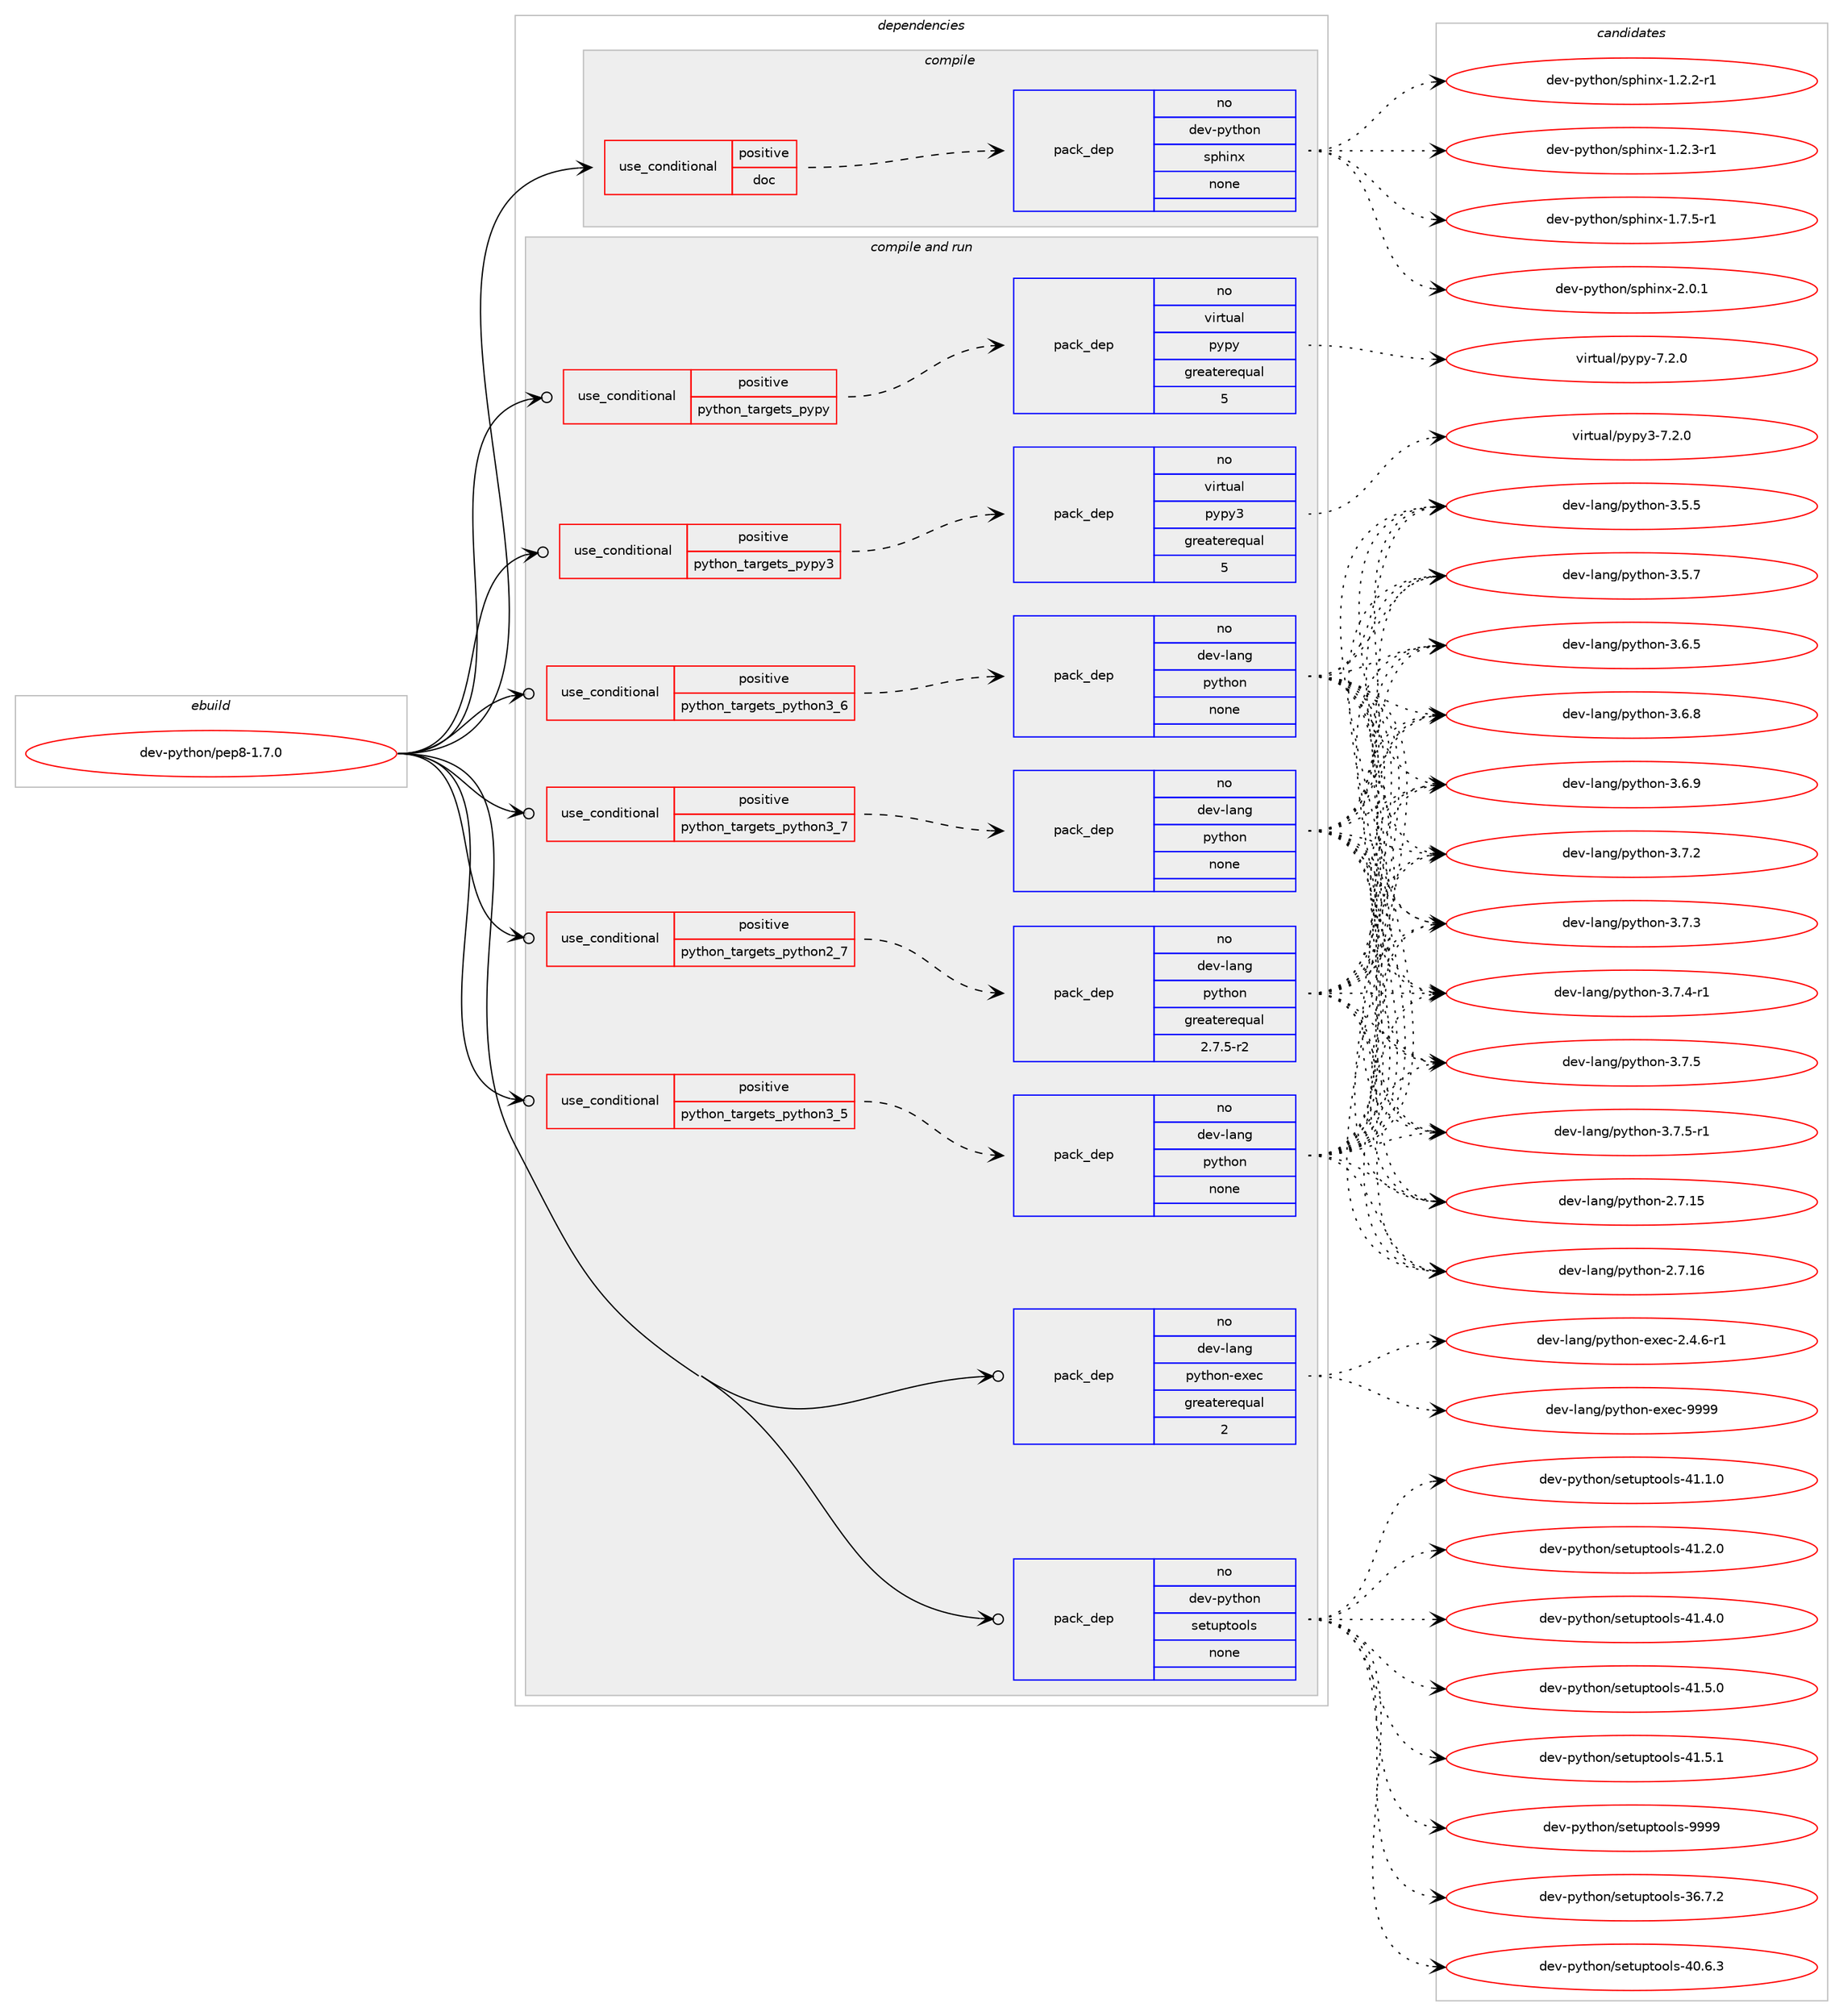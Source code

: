 digraph prolog {

# *************
# Graph options
# *************

newrank=true;
concentrate=true;
compound=true;
graph [rankdir=LR,fontname=Helvetica,fontsize=10,ranksep=1.5];#, ranksep=2.5, nodesep=0.2];
edge  [arrowhead=vee];
node  [fontname=Helvetica,fontsize=10];

# **********
# The ebuild
# **********

subgraph cluster_leftcol {
color=gray;
rank=same;
label=<<i>ebuild</i>>;
id [label="dev-python/pep8-1.7.0", color=red, width=4, href="../dev-python/pep8-1.7.0.svg"];
}

# ****************
# The dependencies
# ****************

subgraph cluster_midcol {
color=gray;
label=<<i>dependencies</i>>;
subgraph cluster_compile {
fillcolor="#eeeeee";
style=filled;
label=<<i>compile</i>>;
subgraph cond144371 {
dependency621615 [label=<<TABLE BORDER="0" CELLBORDER="1" CELLSPACING="0" CELLPADDING="4"><TR><TD ROWSPAN="3" CELLPADDING="10">use_conditional</TD></TR><TR><TD>positive</TD></TR><TR><TD>doc</TD></TR></TABLE>>, shape=none, color=red];
subgraph pack465404 {
dependency621616 [label=<<TABLE BORDER="0" CELLBORDER="1" CELLSPACING="0" CELLPADDING="4" WIDTH="220"><TR><TD ROWSPAN="6" CELLPADDING="30">pack_dep</TD></TR><TR><TD WIDTH="110">no</TD></TR><TR><TD>dev-python</TD></TR><TR><TD>sphinx</TD></TR><TR><TD>none</TD></TR><TR><TD></TD></TR></TABLE>>, shape=none, color=blue];
}
dependency621615:e -> dependency621616:w [weight=20,style="dashed",arrowhead="vee"];
}
id:e -> dependency621615:w [weight=20,style="solid",arrowhead="vee"];
}
subgraph cluster_compileandrun {
fillcolor="#eeeeee";
style=filled;
label=<<i>compile and run</i>>;
subgraph cond144372 {
dependency621617 [label=<<TABLE BORDER="0" CELLBORDER="1" CELLSPACING="0" CELLPADDING="4"><TR><TD ROWSPAN="3" CELLPADDING="10">use_conditional</TD></TR><TR><TD>positive</TD></TR><TR><TD>python_targets_pypy</TD></TR></TABLE>>, shape=none, color=red];
subgraph pack465405 {
dependency621618 [label=<<TABLE BORDER="0" CELLBORDER="1" CELLSPACING="0" CELLPADDING="4" WIDTH="220"><TR><TD ROWSPAN="6" CELLPADDING="30">pack_dep</TD></TR><TR><TD WIDTH="110">no</TD></TR><TR><TD>virtual</TD></TR><TR><TD>pypy</TD></TR><TR><TD>greaterequal</TD></TR><TR><TD>5</TD></TR></TABLE>>, shape=none, color=blue];
}
dependency621617:e -> dependency621618:w [weight=20,style="dashed",arrowhead="vee"];
}
id:e -> dependency621617:w [weight=20,style="solid",arrowhead="odotvee"];
subgraph cond144373 {
dependency621619 [label=<<TABLE BORDER="0" CELLBORDER="1" CELLSPACING="0" CELLPADDING="4"><TR><TD ROWSPAN="3" CELLPADDING="10">use_conditional</TD></TR><TR><TD>positive</TD></TR><TR><TD>python_targets_pypy3</TD></TR></TABLE>>, shape=none, color=red];
subgraph pack465406 {
dependency621620 [label=<<TABLE BORDER="0" CELLBORDER="1" CELLSPACING="0" CELLPADDING="4" WIDTH="220"><TR><TD ROWSPAN="6" CELLPADDING="30">pack_dep</TD></TR><TR><TD WIDTH="110">no</TD></TR><TR><TD>virtual</TD></TR><TR><TD>pypy3</TD></TR><TR><TD>greaterequal</TD></TR><TR><TD>5</TD></TR></TABLE>>, shape=none, color=blue];
}
dependency621619:e -> dependency621620:w [weight=20,style="dashed",arrowhead="vee"];
}
id:e -> dependency621619:w [weight=20,style="solid",arrowhead="odotvee"];
subgraph cond144374 {
dependency621621 [label=<<TABLE BORDER="0" CELLBORDER="1" CELLSPACING="0" CELLPADDING="4"><TR><TD ROWSPAN="3" CELLPADDING="10">use_conditional</TD></TR><TR><TD>positive</TD></TR><TR><TD>python_targets_python2_7</TD></TR></TABLE>>, shape=none, color=red];
subgraph pack465407 {
dependency621622 [label=<<TABLE BORDER="0" CELLBORDER="1" CELLSPACING="0" CELLPADDING="4" WIDTH="220"><TR><TD ROWSPAN="6" CELLPADDING="30">pack_dep</TD></TR><TR><TD WIDTH="110">no</TD></TR><TR><TD>dev-lang</TD></TR><TR><TD>python</TD></TR><TR><TD>greaterequal</TD></TR><TR><TD>2.7.5-r2</TD></TR></TABLE>>, shape=none, color=blue];
}
dependency621621:e -> dependency621622:w [weight=20,style="dashed",arrowhead="vee"];
}
id:e -> dependency621621:w [weight=20,style="solid",arrowhead="odotvee"];
subgraph cond144375 {
dependency621623 [label=<<TABLE BORDER="0" CELLBORDER="1" CELLSPACING="0" CELLPADDING="4"><TR><TD ROWSPAN="3" CELLPADDING="10">use_conditional</TD></TR><TR><TD>positive</TD></TR><TR><TD>python_targets_python3_5</TD></TR></TABLE>>, shape=none, color=red];
subgraph pack465408 {
dependency621624 [label=<<TABLE BORDER="0" CELLBORDER="1" CELLSPACING="0" CELLPADDING="4" WIDTH="220"><TR><TD ROWSPAN="6" CELLPADDING="30">pack_dep</TD></TR><TR><TD WIDTH="110">no</TD></TR><TR><TD>dev-lang</TD></TR><TR><TD>python</TD></TR><TR><TD>none</TD></TR><TR><TD></TD></TR></TABLE>>, shape=none, color=blue];
}
dependency621623:e -> dependency621624:w [weight=20,style="dashed",arrowhead="vee"];
}
id:e -> dependency621623:w [weight=20,style="solid",arrowhead="odotvee"];
subgraph cond144376 {
dependency621625 [label=<<TABLE BORDER="0" CELLBORDER="1" CELLSPACING="0" CELLPADDING="4"><TR><TD ROWSPAN="3" CELLPADDING="10">use_conditional</TD></TR><TR><TD>positive</TD></TR><TR><TD>python_targets_python3_6</TD></TR></TABLE>>, shape=none, color=red];
subgraph pack465409 {
dependency621626 [label=<<TABLE BORDER="0" CELLBORDER="1" CELLSPACING="0" CELLPADDING="4" WIDTH="220"><TR><TD ROWSPAN="6" CELLPADDING="30">pack_dep</TD></TR><TR><TD WIDTH="110">no</TD></TR><TR><TD>dev-lang</TD></TR><TR><TD>python</TD></TR><TR><TD>none</TD></TR><TR><TD></TD></TR></TABLE>>, shape=none, color=blue];
}
dependency621625:e -> dependency621626:w [weight=20,style="dashed",arrowhead="vee"];
}
id:e -> dependency621625:w [weight=20,style="solid",arrowhead="odotvee"];
subgraph cond144377 {
dependency621627 [label=<<TABLE BORDER="0" CELLBORDER="1" CELLSPACING="0" CELLPADDING="4"><TR><TD ROWSPAN="3" CELLPADDING="10">use_conditional</TD></TR><TR><TD>positive</TD></TR><TR><TD>python_targets_python3_7</TD></TR></TABLE>>, shape=none, color=red];
subgraph pack465410 {
dependency621628 [label=<<TABLE BORDER="0" CELLBORDER="1" CELLSPACING="0" CELLPADDING="4" WIDTH="220"><TR><TD ROWSPAN="6" CELLPADDING="30">pack_dep</TD></TR><TR><TD WIDTH="110">no</TD></TR><TR><TD>dev-lang</TD></TR><TR><TD>python</TD></TR><TR><TD>none</TD></TR><TR><TD></TD></TR></TABLE>>, shape=none, color=blue];
}
dependency621627:e -> dependency621628:w [weight=20,style="dashed",arrowhead="vee"];
}
id:e -> dependency621627:w [weight=20,style="solid",arrowhead="odotvee"];
subgraph pack465411 {
dependency621629 [label=<<TABLE BORDER="0" CELLBORDER="1" CELLSPACING="0" CELLPADDING="4" WIDTH="220"><TR><TD ROWSPAN="6" CELLPADDING="30">pack_dep</TD></TR><TR><TD WIDTH="110">no</TD></TR><TR><TD>dev-lang</TD></TR><TR><TD>python-exec</TD></TR><TR><TD>greaterequal</TD></TR><TR><TD>2</TD></TR></TABLE>>, shape=none, color=blue];
}
id:e -> dependency621629:w [weight=20,style="solid",arrowhead="odotvee"];
subgraph pack465412 {
dependency621630 [label=<<TABLE BORDER="0" CELLBORDER="1" CELLSPACING="0" CELLPADDING="4" WIDTH="220"><TR><TD ROWSPAN="6" CELLPADDING="30">pack_dep</TD></TR><TR><TD WIDTH="110">no</TD></TR><TR><TD>dev-python</TD></TR><TR><TD>setuptools</TD></TR><TR><TD>none</TD></TR><TR><TD></TD></TR></TABLE>>, shape=none, color=blue];
}
id:e -> dependency621630:w [weight=20,style="solid",arrowhead="odotvee"];
}
subgraph cluster_run {
fillcolor="#eeeeee";
style=filled;
label=<<i>run</i>>;
}
}

# **************
# The candidates
# **************

subgraph cluster_choices {
rank=same;
color=gray;
label=<<i>candidates</i>>;

subgraph choice465404 {
color=black;
nodesep=1;
choice10010111845112121116104111110471151121041051101204549465046504511449 [label="dev-python/sphinx-1.2.2-r1", color=red, width=4,href="../dev-python/sphinx-1.2.2-r1.svg"];
choice10010111845112121116104111110471151121041051101204549465046514511449 [label="dev-python/sphinx-1.2.3-r1", color=red, width=4,href="../dev-python/sphinx-1.2.3-r1.svg"];
choice10010111845112121116104111110471151121041051101204549465546534511449 [label="dev-python/sphinx-1.7.5-r1", color=red, width=4,href="../dev-python/sphinx-1.7.5-r1.svg"];
choice1001011184511212111610411111047115112104105110120455046484649 [label="dev-python/sphinx-2.0.1", color=red, width=4,href="../dev-python/sphinx-2.0.1.svg"];
dependency621616:e -> choice10010111845112121116104111110471151121041051101204549465046504511449:w [style=dotted,weight="100"];
dependency621616:e -> choice10010111845112121116104111110471151121041051101204549465046514511449:w [style=dotted,weight="100"];
dependency621616:e -> choice10010111845112121116104111110471151121041051101204549465546534511449:w [style=dotted,weight="100"];
dependency621616:e -> choice1001011184511212111610411111047115112104105110120455046484649:w [style=dotted,weight="100"];
}
subgraph choice465405 {
color=black;
nodesep=1;
choice1181051141161179710847112121112121455546504648 [label="virtual/pypy-7.2.0", color=red, width=4,href="../virtual/pypy-7.2.0.svg"];
dependency621618:e -> choice1181051141161179710847112121112121455546504648:w [style=dotted,weight="100"];
}
subgraph choice465406 {
color=black;
nodesep=1;
choice118105114116117971084711212111212151455546504648 [label="virtual/pypy3-7.2.0", color=red, width=4,href="../virtual/pypy3-7.2.0.svg"];
dependency621620:e -> choice118105114116117971084711212111212151455546504648:w [style=dotted,weight="100"];
}
subgraph choice465407 {
color=black;
nodesep=1;
choice10010111845108971101034711212111610411111045504655464953 [label="dev-lang/python-2.7.15", color=red, width=4,href="../dev-lang/python-2.7.15.svg"];
choice10010111845108971101034711212111610411111045504655464954 [label="dev-lang/python-2.7.16", color=red, width=4,href="../dev-lang/python-2.7.16.svg"];
choice100101118451089711010347112121116104111110455146534653 [label="dev-lang/python-3.5.5", color=red, width=4,href="../dev-lang/python-3.5.5.svg"];
choice100101118451089711010347112121116104111110455146534655 [label="dev-lang/python-3.5.7", color=red, width=4,href="../dev-lang/python-3.5.7.svg"];
choice100101118451089711010347112121116104111110455146544653 [label="dev-lang/python-3.6.5", color=red, width=4,href="../dev-lang/python-3.6.5.svg"];
choice100101118451089711010347112121116104111110455146544656 [label="dev-lang/python-3.6.8", color=red, width=4,href="../dev-lang/python-3.6.8.svg"];
choice100101118451089711010347112121116104111110455146544657 [label="dev-lang/python-3.6.9", color=red, width=4,href="../dev-lang/python-3.6.9.svg"];
choice100101118451089711010347112121116104111110455146554650 [label="dev-lang/python-3.7.2", color=red, width=4,href="../dev-lang/python-3.7.2.svg"];
choice100101118451089711010347112121116104111110455146554651 [label="dev-lang/python-3.7.3", color=red, width=4,href="../dev-lang/python-3.7.3.svg"];
choice1001011184510897110103471121211161041111104551465546524511449 [label="dev-lang/python-3.7.4-r1", color=red, width=4,href="../dev-lang/python-3.7.4-r1.svg"];
choice100101118451089711010347112121116104111110455146554653 [label="dev-lang/python-3.7.5", color=red, width=4,href="../dev-lang/python-3.7.5.svg"];
choice1001011184510897110103471121211161041111104551465546534511449 [label="dev-lang/python-3.7.5-r1", color=red, width=4,href="../dev-lang/python-3.7.5-r1.svg"];
dependency621622:e -> choice10010111845108971101034711212111610411111045504655464953:w [style=dotted,weight="100"];
dependency621622:e -> choice10010111845108971101034711212111610411111045504655464954:w [style=dotted,weight="100"];
dependency621622:e -> choice100101118451089711010347112121116104111110455146534653:w [style=dotted,weight="100"];
dependency621622:e -> choice100101118451089711010347112121116104111110455146534655:w [style=dotted,weight="100"];
dependency621622:e -> choice100101118451089711010347112121116104111110455146544653:w [style=dotted,weight="100"];
dependency621622:e -> choice100101118451089711010347112121116104111110455146544656:w [style=dotted,weight="100"];
dependency621622:e -> choice100101118451089711010347112121116104111110455146544657:w [style=dotted,weight="100"];
dependency621622:e -> choice100101118451089711010347112121116104111110455146554650:w [style=dotted,weight="100"];
dependency621622:e -> choice100101118451089711010347112121116104111110455146554651:w [style=dotted,weight="100"];
dependency621622:e -> choice1001011184510897110103471121211161041111104551465546524511449:w [style=dotted,weight="100"];
dependency621622:e -> choice100101118451089711010347112121116104111110455146554653:w [style=dotted,weight="100"];
dependency621622:e -> choice1001011184510897110103471121211161041111104551465546534511449:w [style=dotted,weight="100"];
}
subgraph choice465408 {
color=black;
nodesep=1;
choice10010111845108971101034711212111610411111045504655464953 [label="dev-lang/python-2.7.15", color=red, width=4,href="../dev-lang/python-2.7.15.svg"];
choice10010111845108971101034711212111610411111045504655464954 [label="dev-lang/python-2.7.16", color=red, width=4,href="../dev-lang/python-2.7.16.svg"];
choice100101118451089711010347112121116104111110455146534653 [label="dev-lang/python-3.5.5", color=red, width=4,href="../dev-lang/python-3.5.5.svg"];
choice100101118451089711010347112121116104111110455146534655 [label="dev-lang/python-3.5.7", color=red, width=4,href="../dev-lang/python-3.5.7.svg"];
choice100101118451089711010347112121116104111110455146544653 [label="dev-lang/python-3.6.5", color=red, width=4,href="../dev-lang/python-3.6.5.svg"];
choice100101118451089711010347112121116104111110455146544656 [label="dev-lang/python-3.6.8", color=red, width=4,href="../dev-lang/python-3.6.8.svg"];
choice100101118451089711010347112121116104111110455146544657 [label="dev-lang/python-3.6.9", color=red, width=4,href="../dev-lang/python-3.6.9.svg"];
choice100101118451089711010347112121116104111110455146554650 [label="dev-lang/python-3.7.2", color=red, width=4,href="../dev-lang/python-3.7.2.svg"];
choice100101118451089711010347112121116104111110455146554651 [label="dev-lang/python-3.7.3", color=red, width=4,href="../dev-lang/python-3.7.3.svg"];
choice1001011184510897110103471121211161041111104551465546524511449 [label="dev-lang/python-3.7.4-r1", color=red, width=4,href="../dev-lang/python-3.7.4-r1.svg"];
choice100101118451089711010347112121116104111110455146554653 [label="dev-lang/python-3.7.5", color=red, width=4,href="../dev-lang/python-3.7.5.svg"];
choice1001011184510897110103471121211161041111104551465546534511449 [label="dev-lang/python-3.7.5-r1", color=red, width=4,href="../dev-lang/python-3.7.5-r1.svg"];
dependency621624:e -> choice10010111845108971101034711212111610411111045504655464953:w [style=dotted,weight="100"];
dependency621624:e -> choice10010111845108971101034711212111610411111045504655464954:w [style=dotted,weight="100"];
dependency621624:e -> choice100101118451089711010347112121116104111110455146534653:w [style=dotted,weight="100"];
dependency621624:e -> choice100101118451089711010347112121116104111110455146534655:w [style=dotted,weight="100"];
dependency621624:e -> choice100101118451089711010347112121116104111110455146544653:w [style=dotted,weight="100"];
dependency621624:e -> choice100101118451089711010347112121116104111110455146544656:w [style=dotted,weight="100"];
dependency621624:e -> choice100101118451089711010347112121116104111110455146544657:w [style=dotted,weight="100"];
dependency621624:e -> choice100101118451089711010347112121116104111110455146554650:w [style=dotted,weight="100"];
dependency621624:e -> choice100101118451089711010347112121116104111110455146554651:w [style=dotted,weight="100"];
dependency621624:e -> choice1001011184510897110103471121211161041111104551465546524511449:w [style=dotted,weight="100"];
dependency621624:e -> choice100101118451089711010347112121116104111110455146554653:w [style=dotted,weight="100"];
dependency621624:e -> choice1001011184510897110103471121211161041111104551465546534511449:w [style=dotted,weight="100"];
}
subgraph choice465409 {
color=black;
nodesep=1;
choice10010111845108971101034711212111610411111045504655464953 [label="dev-lang/python-2.7.15", color=red, width=4,href="../dev-lang/python-2.7.15.svg"];
choice10010111845108971101034711212111610411111045504655464954 [label="dev-lang/python-2.7.16", color=red, width=4,href="../dev-lang/python-2.7.16.svg"];
choice100101118451089711010347112121116104111110455146534653 [label="dev-lang/python-3.5.5", color=red, width=4,href="../dev-lang/python-3.5.5.svg"];
choice100101118451089711010347112121116104111110455146534655 [label="dev-lang/python-3.5.7", color=red, width=4,href="../dev-lang/python-3.5.7.svg"];
choice100101118451089711010347112121116104111110455146544653 [label="dev-lang/python-3.6.5", color=red, width=4,href="../dev-lang/python-3.6.5.svg"];
choice100101118451089711010347112121116104111110455146544656 [label="dev-lang/python-3.6.8", color=red, width=4,href="../dev-lang/python-3.6.8.svg"];
choice100101118451089711010347112121116104111110455146544657 [label="dev-lang/python-3.6.9", color=red, width=4,href="../dev-lang/python-3.6.9.svg"];
choice100101118451089711010347112121116104111110455146554650 [label="dev-lang/python-3.7.2", color=red, width=4,href="../dev-lang/python-3.7.2.svg"];
choice100101118451089711010347112121116104111110455146554651 [label="dev-lang/python-3.7.3", color=red, width=4,href="../dev-lang/python-3.7.3.svg"];
choice1001011184510897110103471121211161041111104551465546524511449 [label="dev-lang/python-3.7.4-r1", color=red, width=4,href="../dev-lang/python-3.7.4-r1.svg"];
choice100101118451089711010347112121116104111110455146554653 [label="dev-lang/python-3.7.5", color=red, width=4,href="../dev-lang/python-3.7.5.svg"];
choice1001011184510897110103471121211161041111104551465546534511449 [label="dev-lang/python-3.7.5-r1", color=red, width=4,href="../dev-lang/python-3.7.5-r1.svg"];
dependency621626:e -> choice10010111845108971101034711212111610411111045504655464953:w [style=dotted,weight="100"];
dependency621626:e -> choice10010111845108971101034711212111610411111045504655464954:w [style=dotted,weight="100"];
dependency621626:e -> choice100101118451089711010347112121116104111110455146534653:w [style=dotted,weight="100"];
dependency621626:e -> choice100101118451089711010347112121116104111110455146534655:w [style=dotted,weight="100"];
dependency621626:e -> choice100101118451089711010347112121116104111110455146544653:w [style=dotted,weight="100"];
dependency621626:e -> choice100101118451089711010347112121116104111110455146544656:w [style=dotted,weight="100"];
dependency621626:e -> choice100101118451089711010347112121116104111110455146544657:w [style=dotted,weight="100"];
dependency621626:e -> choice100101118451089711010347112121116104111110455146554650:w [style=dotted,weight="100"];
dependency621626:e -> choice100101118451089711010347112121116104111110455146554651:w [style=dotted,weight="100"];
dependency621626:e -> choice1001011184510897110103471121211161041111104551465546524511449:w [style=dotted,weight="100"];
dependency621626:e -> choice100101118451089711010347112121116104111110455146554653:w [style=dotted,weight="100"];
dependency621626:e -> choice1001011184510897110103471121211161041111104551465546534511449:w [style=dotted,weight="100"];
}
subgraph choice465410 {
color=black;
nodesep=1;
choice10010111845108971101034711212111610411111045504655464953 [label="dev-lang/python-2.7.15", color=red, width=4,href="../dev-lang/python-2.7.15.svg"];
choice10010111845108971101034711212111610411111045504655464954 [label="dev-lang/python-2.7.16", color=red, width=4,href="../dev-lang/python-2.7.16.svg"];
choice100101118451089711010347112121116104111110455146534653 [label="dev-lang/python-3.5.5", color=red, width=4,href="../dev-lang/python-3.5.5.svg"];
choice100101118451089711010347112121116104111110455146534655 [label="dev-lang/python-3.5.7", color=red, width=4,href="../dev-lang/python-3.5.7.svg"];
choice100101118451089711010347112121116104111110455146544653 [label="dev-lang/python-3.6.5", color=red, width=4,href="../dev-lang/python-3.6.5.svg"];
choice100101118451089711010347112121116104111110455146544656 [label="dev-lang/python-3.6.8", color=red, width=4,href="../dev-lang/python-3.6.8.svg"];
choice100101118451089711010347112121116104111110455146544657 [label="dev-lang/python-3.6.9", color=red, width=4,href="../dev-lang/python-3.6.9.svg"];
choice100101118451089711010347112121116104111110455146554650 [label="dev-lang/python-3.7.2", color=red, width=4,href="../dev-lang/python-3.7.2.svg"];
choice100101118451089711010347112121116104111110455146554651 [label="dev-lang/python-3.7.3", color=red, width=4,href="../dev-lang/python-3.7.3.svg"];
choice1001011184510897110103471121211161041111104551465546524511449 [label="dev-lang/python-3.7.4-r1", color=red, width=4,href="../dev-lang/python-3.7.4-r1.svg"];
choice100101118451089711010347112121116104111110455146554653 [label="dev-lang/python-3.7.5", color=red, width=4,href="../dev-lang/python-3.7.5.svg"];
choice1001011184510897110103471121211161041111104551465546534511449 [label="dev-lang/python-3.7.5-r1", color=red, width=4,href="../dev-lang/python-3.7.5-r1.svg"];
dependency621628:e -> choice10010111845108971101034711212111610411111045504655464953:w [style=dotted,weight="100"];
dependency621628:e -> choice10010111845108971101034711212111610411111045504655464954:w [style=dotted,weight="100"];
dependency621628:e -> choice100101118451089711010347112121116104111110455146534653:w [style=dotted,weight="100"];
dependency621628:e -> choice100101118451089711010347112121116104111110455146534655:w [style=dotted,weight="100"];
dependency621628:e -> choice100101118451089711010347112121116104111110455146544653:w [style=dotted,weight="100"];
dependency621628:e -> choice100101118451089711010347112121116104111110455146544656:w [style=dotted,weight="100"];
dependency621628:e -> choice100101118451089711010347112121116104111110455146544657:w [style=dotted,weight="100"];
dependency621628:e -> choice100101118451089711010347112121116104111110455146554650:w [style=dotted,weight="100"];
dependency621628:e -> choice100101118451089711010347112121116104111110455146554651:w [style=dotted,weight="100"];
dependency621628:e -> choice1001011184510897110103471121211161041111104551465546524511449:w [style=dotted,weight="100"];
dependency621628:e -> choice100101118451089711010347112121116104111110455146554653:w [style=dotted,weight="100"];
dependency621628:e -> choice1001011184510897110103471121211161041111104551465546534511449:w [style=dotted,weight="100"];
}
subgraph choice465411 {
color=black;
nodesep=1;
choice10010111845108971101034711212111610411111045101120101994550465246544511449 [label="dev-lang/python-exec-2.4.6-r1", color=red, width=4,href="../dev-lang/python-exec-2.4.6-r1.svg"];
choice10010111845108971101034711212111610411111045101120101994557575757 [label="dev-lang/python-exec-9999", color=red, width=4,href="../dev-lang/python-exec-9999.svg"];
dependency621629:e -> choice10010111845108971101034711212111610411111045101120101994550465246544511449:w [style=dotted,weight="100"];
dependency621629:e -> choice10010111845108971101034711212111610411111045101120101994557575757:w [style=dotted,weight="100"];
}
subgraph choice465412 {
color=black;
nodesep=1;
choice100101118451121211161041111104711510111611711211611111110811545515446554650 [label="dev-python/setuptools-36.7.2", color=red, width=4,href="../dev-python/setuptools-36.7.2.svg"];
choice100101118451121211161041111104711510111611711211611111110811545524846544651 [label="dev-python/setuptools-40.6.3", color=red, width=4,href="../dev-python/setuptools-40.6.3.svg"];
choice100101118451121211161041111104711510111611711211611111110811545524946494648 [label="dev-python/setuptools-41.1.0", color=red, width=4,href="../dev-python/setuptools-41.1.0.svg"];
choice100101118451121211161041111104711510111611711211611111110811545524946504648 [label="dev-python/setuptools-41.2.0", color=red, width=4,href="../dev-python/setuptools-41.2.0.svg"];
choice100101118451121211161041111104711510111611711211611111110811545524946524648 [label="dev-python/setuptools-41.4.0", color=red, width=4,href="../dev-python/setuptools-41.4.0.svg"];
choice100101118451121211161041111104711510111611711211611111110811545524946534648 [label="dev-python/setuptools-41.5.0", color=red, width=4,href="../dev-python/setuptools-41.5.0.svg"];
choice100101118451121211161041111104711510111611711211611111110811545524946534649 [label="dev-python/setuptools-41.5.1", color=red, width=4,href="../dev-python/setuptools-41.5.1.svg"];
choice10010111845112121116104111110471151011161171121161111111081154557575757 [label="dev-python/setuptools-9999", color=red, width=4,href="../dev-python/setuptools-9999.svg"];
dependency621630:e -> choice100101118451121211161041111104711510111611711211611111110811545515446554650:w [style=dotted,weight="100"];
dependency621630:e -> choice100101118451121211161041111104711510111611711211611111110811545524846544651:w [style=dotted,weight="100"];
dependency621630:e -> choice100101118451121211161041111104711510111611711211611111110811545524946494648:w [style=dotted,weight="100"];
dependency621630:e -> choice100101118451121211161041111104711510111611711211611111110811545524946504648:w [style=dotted,weight="100"];
dependency621630:e -> choice100101118451121211161041111104711510111611711211611111110811545524946524648:w [style=dotted,weight="100"];
dependency621630:e -> choice100101118451121211161041111104711510111611711211611111110811545524946534648:w [style=dotted,weight="100"];
dependency621630:e -> choice100101118451121211161041111104711510111611711211611111110811545524946534649:w [style=dotted,weight="100"];
dependency621630:e -> choice10010111845112121116104111110471151011161171121161111111081154557575757:w [style=dotted,weight="100"];
}
}

}
